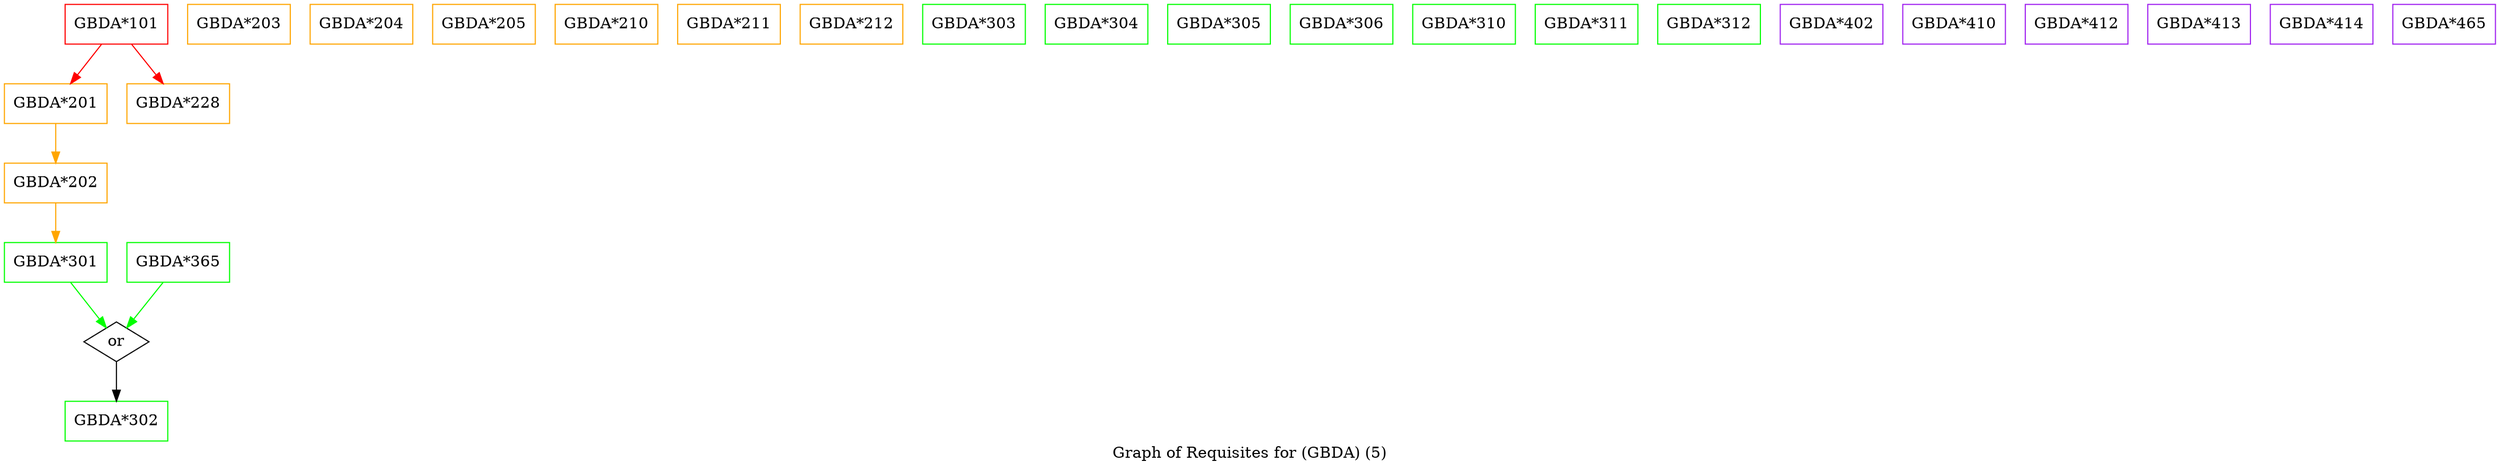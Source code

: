 strict digraph "" {
	graph [bb="0,0,2257,419",
		label="Graph of Requisites for (GBDA) (5)",
		lheight=0.21,
		lp="1128.5,11.5",
		lwidth=3.46
	];
	node [label="\N"];
	"GBDA*101"	[color=red,
		height=0.5,
		pos="101.5,401",
		shape=box,
		width=1.2917];
	"GBDA*201"	[color=orange,
		height=0.5,
		pos="46.5,329",
		shape=box,
		width=1.2917];
	"GBDA*101" -> "GBDA*201"	[color=red,
		pos="e,59.939,347.1 87.904,382.7 81.377,374.39 73.432,364.28 66.253,355.14"];
	"GBDA*228"	[color=orange,
		height=0.5,
		pos="157.5,329",
		shape=box,
		width=1.2917];
	"GBDA*101" -> "GBDA*228"	[color=red,
		pos="e,143.82,347.1 115.34,382.7 121.99,374.39 130.08,364.28 137.39,355.14"];
	"GBDA*202"	[color=orange,
		height=0.5,
		pos="46.5,257",
		shape=box,
		width=1.2917];
	"GBDA*201" -> "GBDA*202"	[color=orange,
		pos="e,46.5,275.1 46.5,310.7 46.5,302.98 46.5,293.71 46.5,285.11"];
	"GBDA*301"	[color=green,
		height=0.5,
		pos="46.5,185",
		shape=box,
		width=1.2917];
	"GBDA*202" -> "GBDA*301"	[color=orange,
		pos="e,46.5,203.1 46.5,238.7 46.5,230.98 46.5,221.71 46.5,213.11"];
	or303	[height=0.5,
		label=or,
		pos="101.5,113",
		shape=diamond,
		width=0.81703];
	"GBDA*301" -> or303	[color=green,
		pos="e,92.362,125.63 60.096,166.7 67.949,156.7 77.855,144.09 86.009,133.72"];
	"GBDA*302"	[color=green,
		height=0.5,
		pos="101.5,41",
		shape=box,
		width=1.2917];
	or303 -> "GBDA*302"	[pos="e,101.5,59.104 101.5,94.697 101.5,86.983 101.5,77.712 101.5,69.112"];
	"GBDA*203"	[color=orange,
		height=0.5,
		pos="212.5,401",
		shape=box,
		width=1.2917];
	"GBDA*204"	[color=orange,
		height=0.5,
		pos="323.5,401",
		shape=box,
		width=1.2917];
	"GBDA*205"	[color=orange,
		height=0.5,
		pos="434.5,401",
		shape=box,
		width=1.2917];
	"GBDA*210"	[color=orange,
		height=0.5,
		pos="545.5,401",
		shape=box,
		width=1.2917];
	"GBDA*211"	[color=orange,
		height=0.5,
		pos="656.5,401",
		shape=box,
		width=1.2917];
	"GBDA*212"	[color=orange,
		height=0.5,
		pos="767.5,401",
		shape=box,
		width=1.2917];
	"GBDA*365"	[color=green,
		height=0.5,
		pos="157.5,185",
		shape=box,
		width=1.2917];
	"GBDA*365" -> or303	[color=green,
		pos="e,110.8,125.63 143.66,166.7 135.66,156.7 125.57,144.09 117.27,133.72"];
	"GBDA*303"	[color=green,
		height=0.5,
		pos="878.5,401",
		shape=box,
		width=1.2917];
	"GBDA*304"	[color=green,
		height=0.5,
		pos="989.5,401",
		shape=box,
		width=1.2917];
	"GBDA*305"	[color=green,
		height=0.5,
		pos="1100.5,401",
		shape=box,
		width=1.2917];
	"GBDA*306"	[color=green,
		height=0.5,
		pos="1211.5,401",
		shape=box,
		width=1.2917];
	"GBDA*310"	[color=green,
		height=0.5,
		pos="1322.5,401",
		shape=box,
		width=1.2917];
	"GBDA*311"	[color=green,
		height=0.5,
		pos="1433.5,401",
		shape=box,
		width=1.2917];
	"GBDA*312"	[color=green,
		height=0.5,
		pos="1544.5,401",
		shape=box,
		width=1.2917];
	"GBDA*402"	[color=purple,
		height=0.5,
		pos="1655.5,401",
		shape=box,
		width=1.2917];
	"GBDA*410"	[color=purple,
		height=0.5,
		pos="1766.5,401",
		shape=box,
		width=1.2917];
	"GBDA*412"	[color=purple,
		height=0.5,
		pos="1877.5,401",
		shape=box,
		width=1.2917];
	"GBDA*413"	[color=purple,
		height=0.5,
		pos="1988.5,401",
		shape=box,
		width=1.2917];
	"GBDA*414"	[color=purple,
		height=0.5,
		pos="2099.5,401",
		shape=box,
		width=1.2917];
	"GBDA*465"	[color=purple,
		height=0.5,
		pos="2210.5,401",
		shape=box,
		width=1.2917];
}
